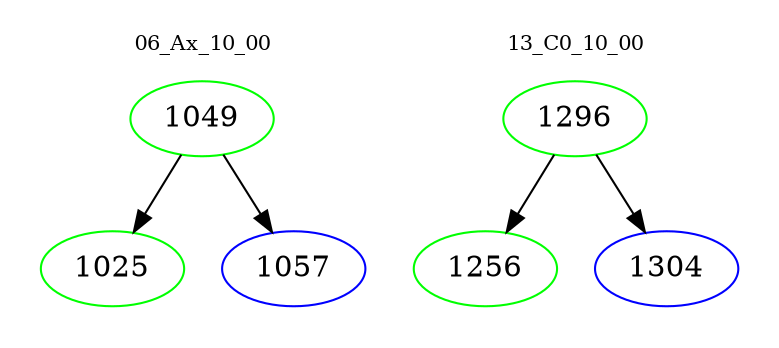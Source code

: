digraph{
subgraph cluster_0 {
color = white
label = "06_Ax_10_00";
fontsize=10;
T0_1049 [label="1049", color="green"]
T0_1049 -> T0_1025 [color="black"]
T0_1025 [label="1025", color="green"]
T0_1049 -> T0_1057 [color="black"]
T0_1057 [label="1057", color="blue"]
}
subgraph cluster_1 {
color = white
label = "13_C0_10_00";
fontsize=10;
T1_1296 [label="1296", color="green"]
T1_1296 -> T1_1256 [color="black"]
T1_1256 [label="1256", color="green"]
T1_1296 -> T1_1304 [color="black"]
T1_1304 [label="1304", color="blue"]
}
}
